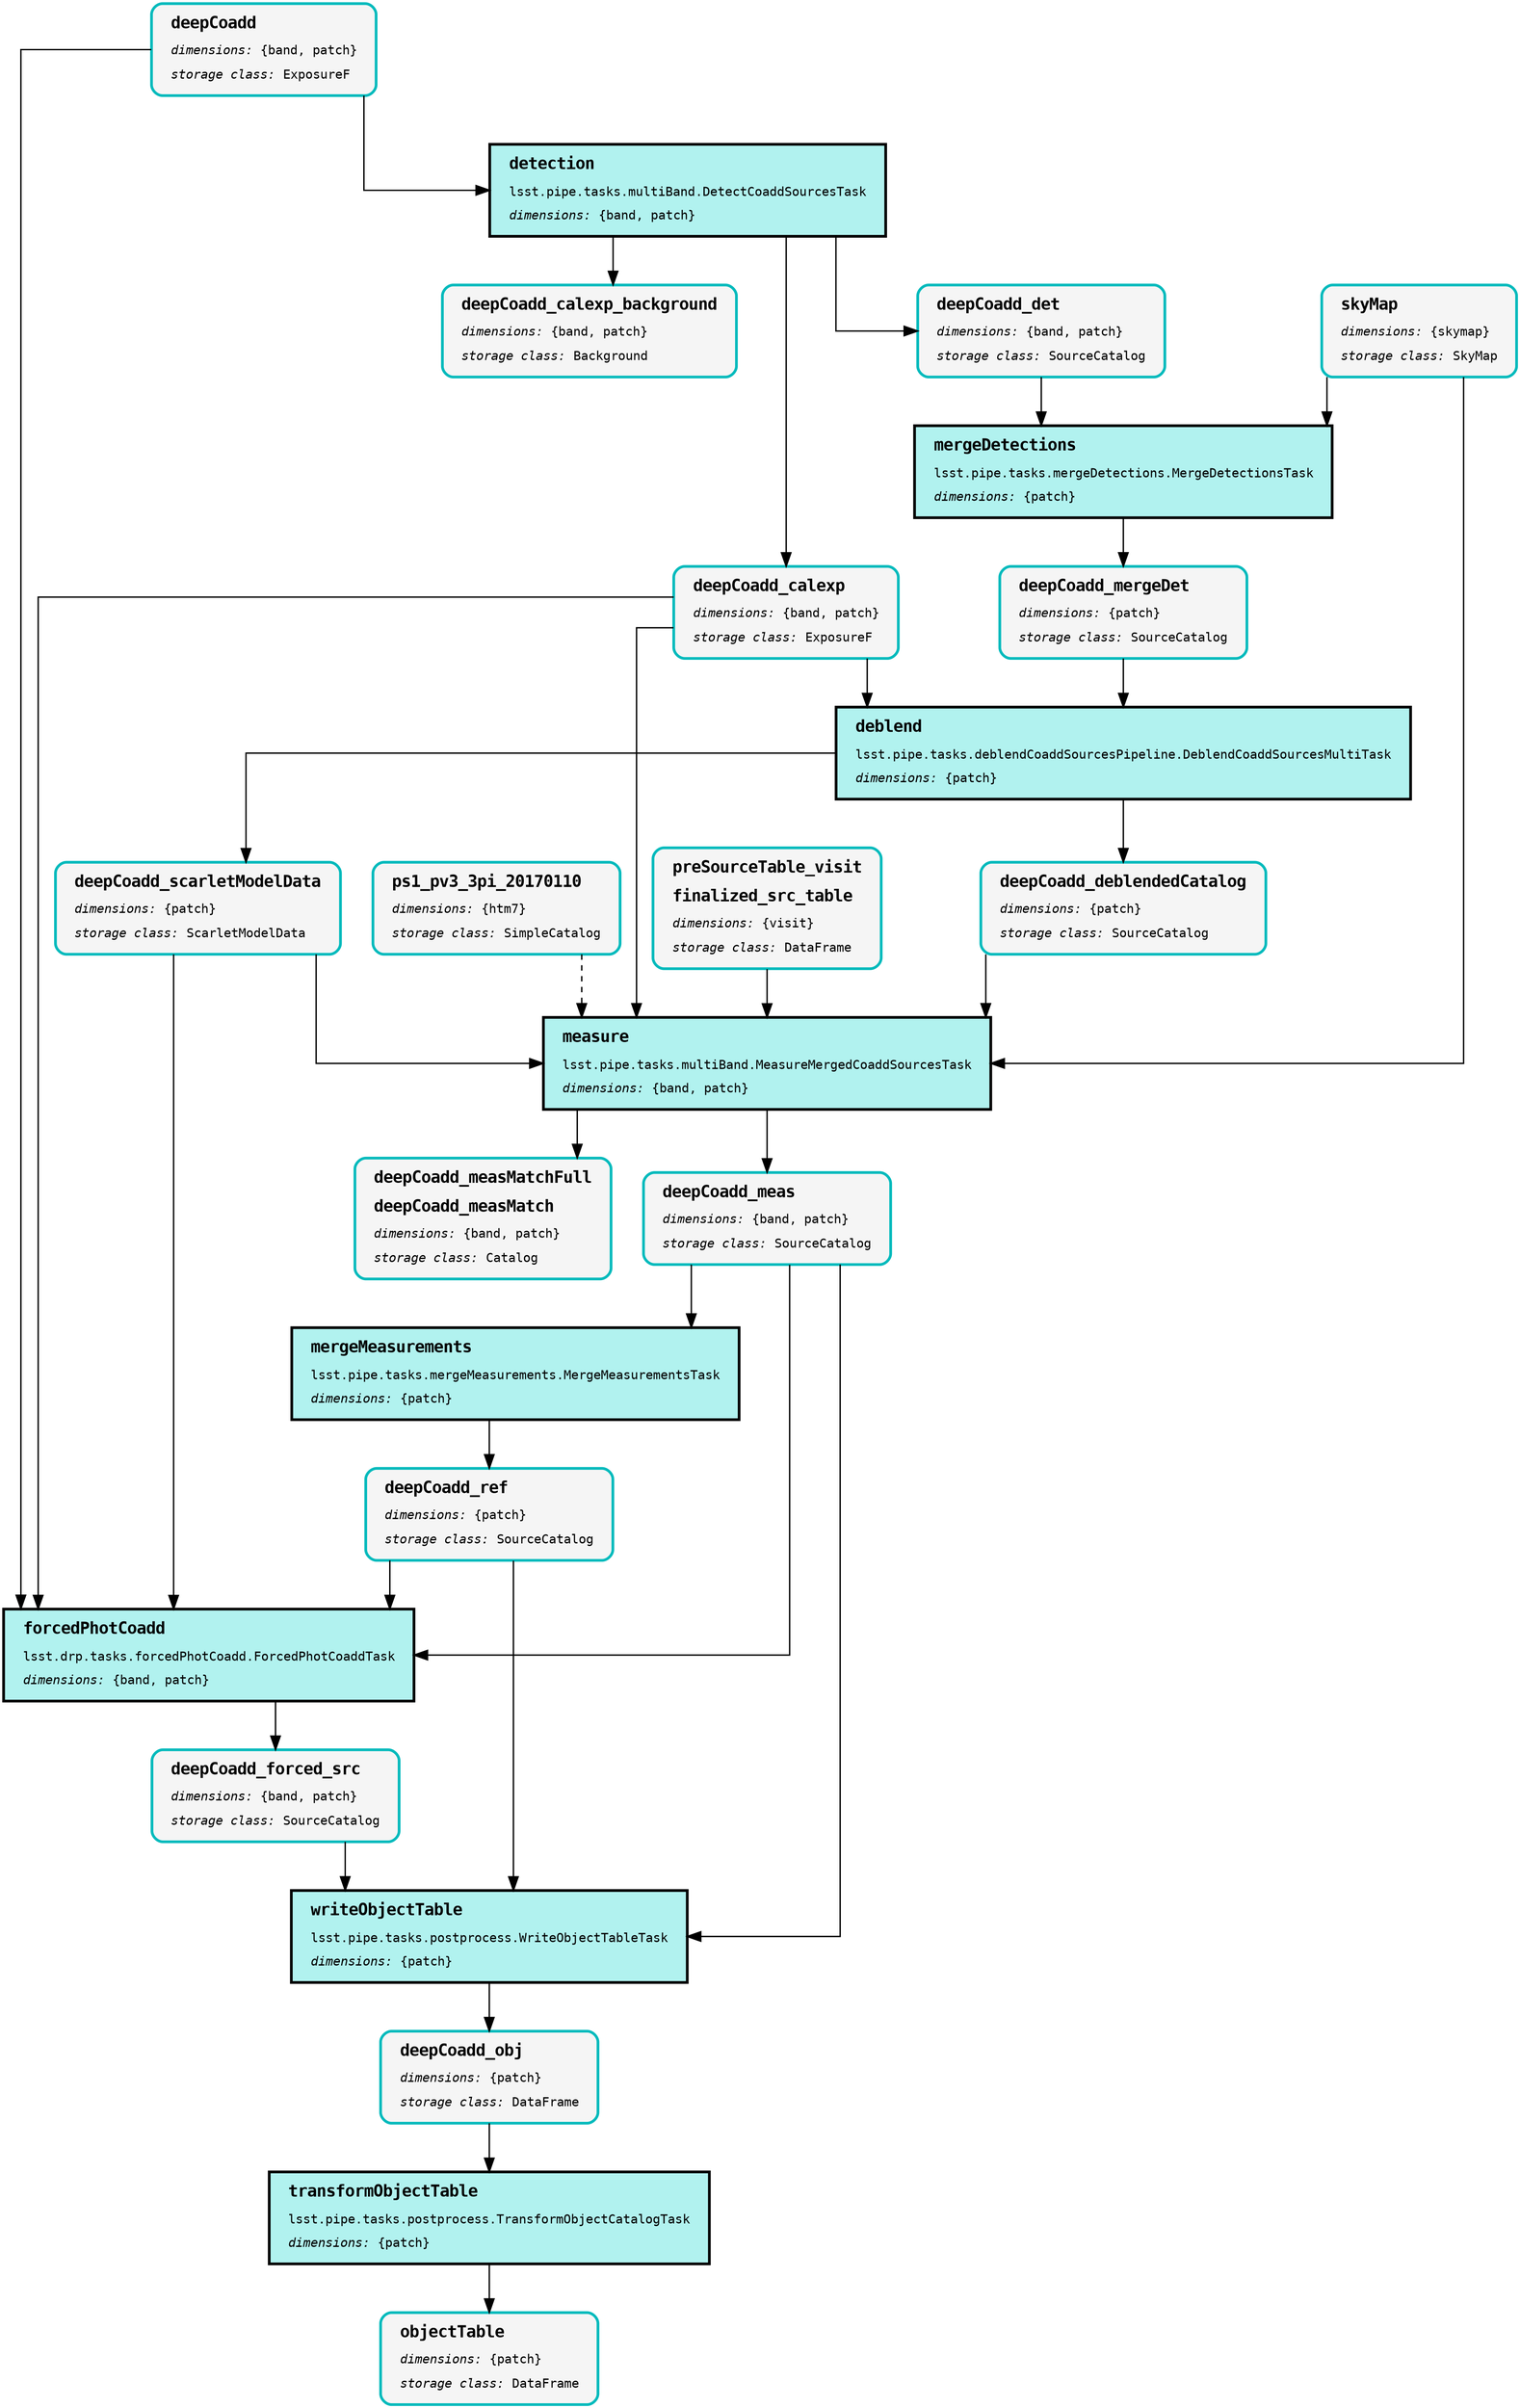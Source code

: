 digraph Pipeline {
graph [splines="ortho", nodesep="0.5", ranksep="0.75"];
node [shape="box", fontname="Monospace", fontsize="14", margin="0.2,0.1", penwidth="3"];
edge [color="black", arrowsize="1.5", penwidth="1.5", pad="10mm"];
"detection:2" [style="filled", color="black", fillcolor="#B1F2EF", label=<<TABLE BORDER="0" CELLPADDING="5"><TR><TD ALIGN="LEFT"><B><FONT POINT-SIZE="18">detection</FONT></B></TD></TR><TR><TD ALIGN="LEFT">lsst.pipe.tasks.multiBand.DetectCoaddSourcesTask</TD></TR><TR><TD ALIGN="LEFT"><I>dimensions:</I>&nbsp;{band, patch}</TD></TR></TABLE>>];
"deepCoadd:0" [style="rounded,filled,bold", color="#00BABC", fillcolor="#F5F5F5", label=<<TABLE BORDER="0" CELLPADDING="5"><TR><TD ALIGN="LEFT"><B><FONT POINT-SIZE="18">deepCoadd</FONT></B></TD></TR><TR><TD ALIGN="LEFT"><I>dimensions:</I>&nbsp;{band, patch}</TD></TR><TR><TD ALIGN="LEFT"><I>storage class:</I>&nbsp;ExposureF</TD></TR></TABLE>>];
"deepCoadd_calexp_background:0" [style="rounded,filled,bold", color="#00BABC", fillcolor="#F5F5F5", label=<<TABLE BORDER="0" CELLPADDING="5"><TR><TD ALIGN="LEFT"><B><FONT POINT-SIZE="18">deepCoadd_calexp_background</FONT></B></TD></TR><TR><TD ALIGN="LEFT"><I>dimensions:</I>&nbsp;{band, patch}</TD></TR><TR><TD ALIGN="LEFT"><I>storage class:</I>&nbsp;Background</TD></TR></TABLE>>];
"deepCoadd_calexp:0" [style="rounded,filled,bold", color="#00BABC", fillcolor="#F5F5F5", label=<<TABLE BORDER="0" CELLPADDING="5"><TR><TD ALIGN="LEFT"><B><FONT POINT-SIZE="18">deepCoadd_calexp</FONT></B></TD></TR><TR><TD ALIGN="LEFT"><I>dimensions:</I>&nbsp;{band, patch}</TD></TR><TR><TD ALIGN="LEFT"><I>storage class:</I>&nbsp;ExposureF</TD></TR></TABLE>>];
"deepCoadd_det:0" [style="rounded,filled,bold", color="#00BABC", fillcolor="#F5F5F5", label=<<TABLE BORDER="0" CELLPADDING="5"><TR><TD ALIGN="LEFT"><B><FONT POINT-SIZE="18">deepCoadd_det</FONT></B></TD></TR><TR><TD ALIGN="LEFT"><I>dimensions:</I>&nbsp;{band, patch}</TD></TR><TR><TD ALIGN="LEFT"><I>storage class:</I>&nbsp;SourceCatalog</TD></TR></TABLE>>];
"mergeDetections:2" [style="filled", color="black", fillcolor="#B1F2EF", label=<<TABLE BORDER="0" CELLPADDING="5"><TR><TD ALIGN="LEFT"><B><FONT POINT-SIZE="18">mergeDetections</FONT></B></TD></TR><TR><TD ALIGN="LEFT">lsst.pipe.tasks.mergeDetections.MergeDetectionsTask</TD></TR><TR><TD ALIGN="LEFT"><I>dimensions:</I>&nbsp;{patch}</TD></TR></TABLE>>];
"skyMap:0" [style="rounded,filled,bold", color="#00BABC", fillcolor="#F5F5F5", label=<<TABLE BORDER="0" CELLPADDING="5"><TR><TD ALIGN="LEFT"><B><FONT POINT-SIZE="18">skyMap</FONT></B></TD></TR><TR><TD ALIGN="LEFT"><I>dimensions:</I>&nbsp;{skymap}</TD></TR><TR><TD ALIGN="LEFT"><I>storage class:</I>&nbsp;SkyMap</TD></TR></TABLE>>];
"deepCoadd_mergeDet:0" [style="rounded,filled,bold", color="#00BABC", fillcolor="#F5F5F5", label=<<TABLE BORDER="0" CELLPADDING="5"><TR><TD ALIGN="LEFT"><B><FONT POINT-SIZE="18">deepCoadd_mergeDet</FONT></B></TD></TR><TR><TD ALIGN="LEFT"><I>dimensions:</I>&nbsp;{patch}</TD></TR><TR><TD ALIGN="LEFT"><I>storage class:</I>&nbsp;SourceCatalog</TD></TR></TABLE>>];
"deblend:2" [style="filled", color="black", fillcolor="#B1F2EF", label=<<TABLE BORDER="0" CELLPADDING="5"><TR><TD ALIGN="LEFT"><B><FONT POINT-SIZE="18">deblend</FONT></B></TD></TR><TR><TD ALIGN="LEFT">lsst.pipe.tasks.deblendCoaddSourcesPipeline.DeblendCoaddSourcesMultiTask</TD></TR><TR><TD ALIGN="LEFT"><I>dimensions:</I>&nbsp;{patch}</TD></TR></TABLE>>];
"deepCoadd_deblendedCatalog:0" [style="rounded,filled,bold", color="#00BABC", fillcolor="#F5F5F5", label=<<TABLE BORDER="0" CELLPADDING="5"><TR><TD ALIGN="LEFT"><B><FONT POINT-SIZE="18">deepCoadd_deblendedCatalog</FONT></B></TD></TR><TR><TD ALIGN="LEFT"><I>dimensions:</I>&nbsp;{patch}</TD></TR><TR><TD ALIGN="LEFT"><I>storage class:</I>&nbsp;SourceCatalog</TD></TR></TABLE>>];
"deepCoadd_scarletModelData:0" [style="rounded,filled,bold", color="#00BABC", fillcolor="#F5F5F5", label=<<TABLE BORDER="0" CELLPADDING="5"><TR><TD ALIGN="LEFT"><B><FONT POINT-SIZE="18">deepCoadd_scarletModelData</FONT></B></TD></TR><TR><TD ALIGN="LEFT"><I>dimensions:</I>&nbsp;{patch}</TD></TR><TR><TD ALIGN="LEFT"><I>storage class:</I>&nbsp;ScarletModelData</TD></TR></TABLE>>];
"measure:2" [style="filled", color="black", fillcolor="#B1F2EF", label=<<TABLE BORDER="0" CELLPADDING="5"><TR><TD ALIGN="LEFT"><B><FONT POINT-SIZE="18">measure</FONT></B></TD></TR><TR><TD ALIGN="LEFT">lsst.pipe.tasks.multiBand.MeasureMergedCoaddSourcesTask</TD></TR><TR><TD ALIGN="LEFT"><I>dimensions:</I>&nbsp;{band, patch}</TD></TR></TABLE>>];
"ps1_pv3_3pi_20170110:0" [style="rounded,filled,bold", color="#00BABC", fillcolor="#F5F5F5", label=<<TABLE BORDER="0" CELLPADDING="5"><TR><TD ALIGN="LEFT"><B><FONT POINT-SIZE="18">ps1_pv3_3pi_20170110</FONT></B></TD></TR><TR><TD ALIGN="LEFT"><I>dimensions:</I>&nbsp;{htm7}</TD></TR><TR><TD ALIGN="LEFT"><I>storage class:</I>&nbsp;SimpleCatalog</TD></TR></TABLE>>];
"deepCoadd_meas:0" [style="rounded,filled,bold", color="#00BABC", fillcolor="#F5F5F5", label=<<TABLE BORDER="0" CELLPADDING="5"><TR><TD ALIGN="LEFT"><B><FONT POINT-SIZE="18">deepCoadd_meas</FONT></B></TD></TR><TR><TD ALIGN="LEFT"><I>dimensions:</I>&nbsp;{band, patch}</TD></TR><TR><TD ALIGN="LEFT"><I>storage class:</I>&nbsp;SourceCatalog</TD></TR></TABLE>>];
"mergeMeasurements:2" [style="filled", color="black", fillcolor="#B1F2EF", label=<<TABLE BORDER="0" CELLPADDING="5"><TR><TD ALIGN="LEFT"><B><FONT POINT-SIZE="18">mergeMeasurements</FONT></B></TD></TR><TR><TD ALIGN="LEFT">lsst.pipe.tasks.mergeMeasurements.MergeMeasurementsTask</TD></TR><TR><TD ALIGN="LEFT"><I>dimensions:</I>&nbsp;{patch}</TD></TR></TABLE>>];
"deepCoadd_ref:0" [style="rounded,filled,bold", color="#00BABC", fillcolor="#F5F5F5", label=<<TABLE BORDER="0" CELLPADDING="5"><TR><TD ALIGN="LEFT"><B><FONT POINT-SIZE="18">deepCoadd_ref</FONT></B></TD></TR><TR><TD ALIGN="LEFT"><I>dimensions:</I>&nbsp;{patch}</TD></TR><TR><TD ALIGN="LEFT"><I>storage class:</I>&nbsp;SourceCatalog</TD></TR></TABLE>>];
"writeObjectTable:2" [style="filled", color="black", fillcolor="#B1F2EF", label=<<TABLE BORDER="0" CELLPADDING="5"><TR><TD ALIGN="LEFT"><B><FONT POINT-SIZE="18">writeObjectTable</FONT></B></TD></TR><TR><TD ALIGN="LEFT">lsst.pipe.tasks.postprocess.WriteObjectTableTask</TD></TR><TR><TD ALIGN="LEFT"><I>dimensions:</I>&nbsp;{patch}</TD></TR></TABLE>>];
"deepCoadd_forced_src:0" [style="rounded,filled,bold", color="#00BABC", fillcolor="#F5F5F5", label=<<TABLE BORDER="0" CELLPADDING="5"><TR><TD ALIGN="LEFT"><B><FONT POINT-SIZE="18">deepCoadd_forced_src</FONT></B></TD></TR><TR><TD ALIGN="LEFT"><I>dimensions:</I>&nbsp;{band, patch}</TD></TR><TR><TD ALIGN="LEFT"><I>storage class:</I>&nbsp;SourceCatalog</TD></TR></TABLE>>];
"deepCoadd_obj:0" [style="rounded,filled,bold", color="#00BABC", fillcolor="#F5F5F5", label=<<TABLE BORDER="0" CELLPADDING="5"><TR><TD ALIGN="LEFT"><B><FONT POINT-SIZE="18">deepCoadd_obj</FONT></B></TD></TR><TR><TD ALIGN="LEFT"><I>dimensions:</I>&nbsp;{patch}</TD></TR><TR><TD ALIGN="LEFT"><I>storage class:</I>&nbsp;DataFrame</TD></TR></TABLE>>];
"transformObjectTable:2" [style="filled", color="black", fillcolor="#B1F2EF", label=<<TABLE BORDER="0" CELLPADDING="5"><TR><TD ALIGN="LEFT"><B><FONT POINT-SIZE="18">transformObjectTable</FONT></B></TD></TR><TR><TD ALIGN="LEFT">lsst.pipe.tasks.postprocess.TransformObjectCatalogTask</TD></TR><TR><TD ALIGN="LEFT"><I>dimensions:</I>&nbsp;{patch}</TD></TR></TABLE>>];
"objectTable:0" [style="rounded,filled,bold", color="#00BABC", fillcolor="#F5F5F5", label=<<TABLE BORDER="0" CELLPADDING="5"><TR><TD ALIGN="LEFT"><B><FONT POINT-SIZE="18">objectTable</FONT></B></TD></TR><TR><TD ALIGN="LEFT"><I>dimensions:</I>&nbsp;{patch}</TD></TR><TR><TD ALIGN="LEFT"><I>storage class:</I>&nbsp;DataFrame</TD></TR></TABLE>>];
"forcedPhotCoadd:2" [style="filled", color="black", fillcolor="#B1F2EF", label=<<TABLE BORDER="0" CELLPADDING="5"><TR><TD ALIGN="LEFT"><B><FONT POINT-SIZE="18">forcedPhotCoadd</FONT></B></TD></TR><TR><TD ALIGN="LEFT">lsst.drp.tasks.forcedPhotCoadd.ForcedPhotCoaddTask</TD></TR><TR><TD ALIGN="LEFT"><I>dimensions:</I>&nbsp;{band, patch}</TD></TR></TABLE>>];
"ef90ed9f:0" [style="rounded,filled,bold", color="#00BABC", fillcolor="#F5F5F5", label=<<TABLE BORDER="0" CELLPADDING="5"><TR><TD ALIGN="LEFT"><B><FONT POINT-SIZE="18">preSourceTable_visit</FONT></B></TD></TR><TR><TD ALIGN="LEFT"><B><FONT POINT-SIZE="18">finalized_src_table</FONT></B></TD></TR><TR><TD ALIGN="LEFT"><I>dimensions:</I>&nbsp;{visit}</TD></TR><TR><TD ALIGN="LEFT"><I>storage class:</I>&nbsp;DataFrame</TD></TR></TABLE>>];
"39210d17:0" [style="rounded,filled,bold", color="#00BABC", fillcolor="#F5F5F5", label=<<TABLE BORDER="0" CELLPADDING="5"><TR><TD ALIGN="LEFT"><B><FONT POINT-SIZE="18">deepCoadd_measMatchFull</FONT></B></TD></TR><TR><TD ALIGN="LEFT"><B><FONT POINT-SIZE="18">deepCoadd_measMatch</FONT></B></TD></TR><TR><TD ALIGN="LEFT"><I>dimensions:</I>&nbsp;{band, patch}</TD></TR><TR><TD ALIGN="LEFT"><I>storage class:</I>&nbsp;Catalog</TD></TR></TABLE>>];
"detection:2" -> "deepCoadd_calexp_background:0";
"detection:2" -> "deepCoadd_calexp:0";
"detection:2" -> "deepCoadd_det:0";
"deepCoadd:0" -> "detection:2";
"deepCoadd:0" -> "forcedPhotCoadd:2";
"deepCoadd_calexp:0" -> "deblend:2";
"deepCoadd_calexp:0" -> "measure:2";
"deepCoadd_calexp:0" -> "forcedPhotCoadd:2";
"deepCoadd_det:0" -> "mergeDetections:2";
"mergeDetections:2" -> "deepCoadd_mergeDet:0";
"skyMap:0" -> "mergeDetections:2";
"skyMap:0" -> "measure:2";
"deepCoadd_mergeDet:0" -> "deblend:2";
"deblend:2" -> "deepCoadd_deblendedCatalog:0";
"deblend:2" -> "deepCoadd_scarletModelData:0";
"deepCoadd_deblendedCatalog:0" -> "measure:2";
"deepCoadd_scarletModelData:0" -> "measure:2";
"deepCoadd_scarletModelData:0" -> "forcedPhotCoadd:2";
"measure:2" -> "deepCoadd_meas:0";
"measure:2" -> "39210d17:0";
"ps1_pv3_3pi_20170110:0" -> "measure:2" [style="dashed"];
"deepCoadd_meas:0" -> "mergeMeasurements:2";
"deepCoadd_meas:0" -> "writeObjectTable:2";
"deepCoadd_meas:0" -> "forcedPhotCoadd:2";
"mergeMeasurements:2" -> "deepCoadd_ref:0";
"deepCoadd_ref:0" -> "writeObjectTable:2";
"deepCoadd_ref:0" -> "forcedPhotCoadd:2";
"writeObjectTable:2" -> "deepCoadd_obj:0";
"deepCoadd_forced_src:0" -> "writeObjectTable:2";
"deepCoadd_obj:0" -> "transformObjectTable:2";
"transformObjectTable:2" -> "objectTable:0";
"forcedPhotCoadd:2" -> "deepCoadd_forced_src:0";
"ef90ed9f:0" -> "measure:2";
}
